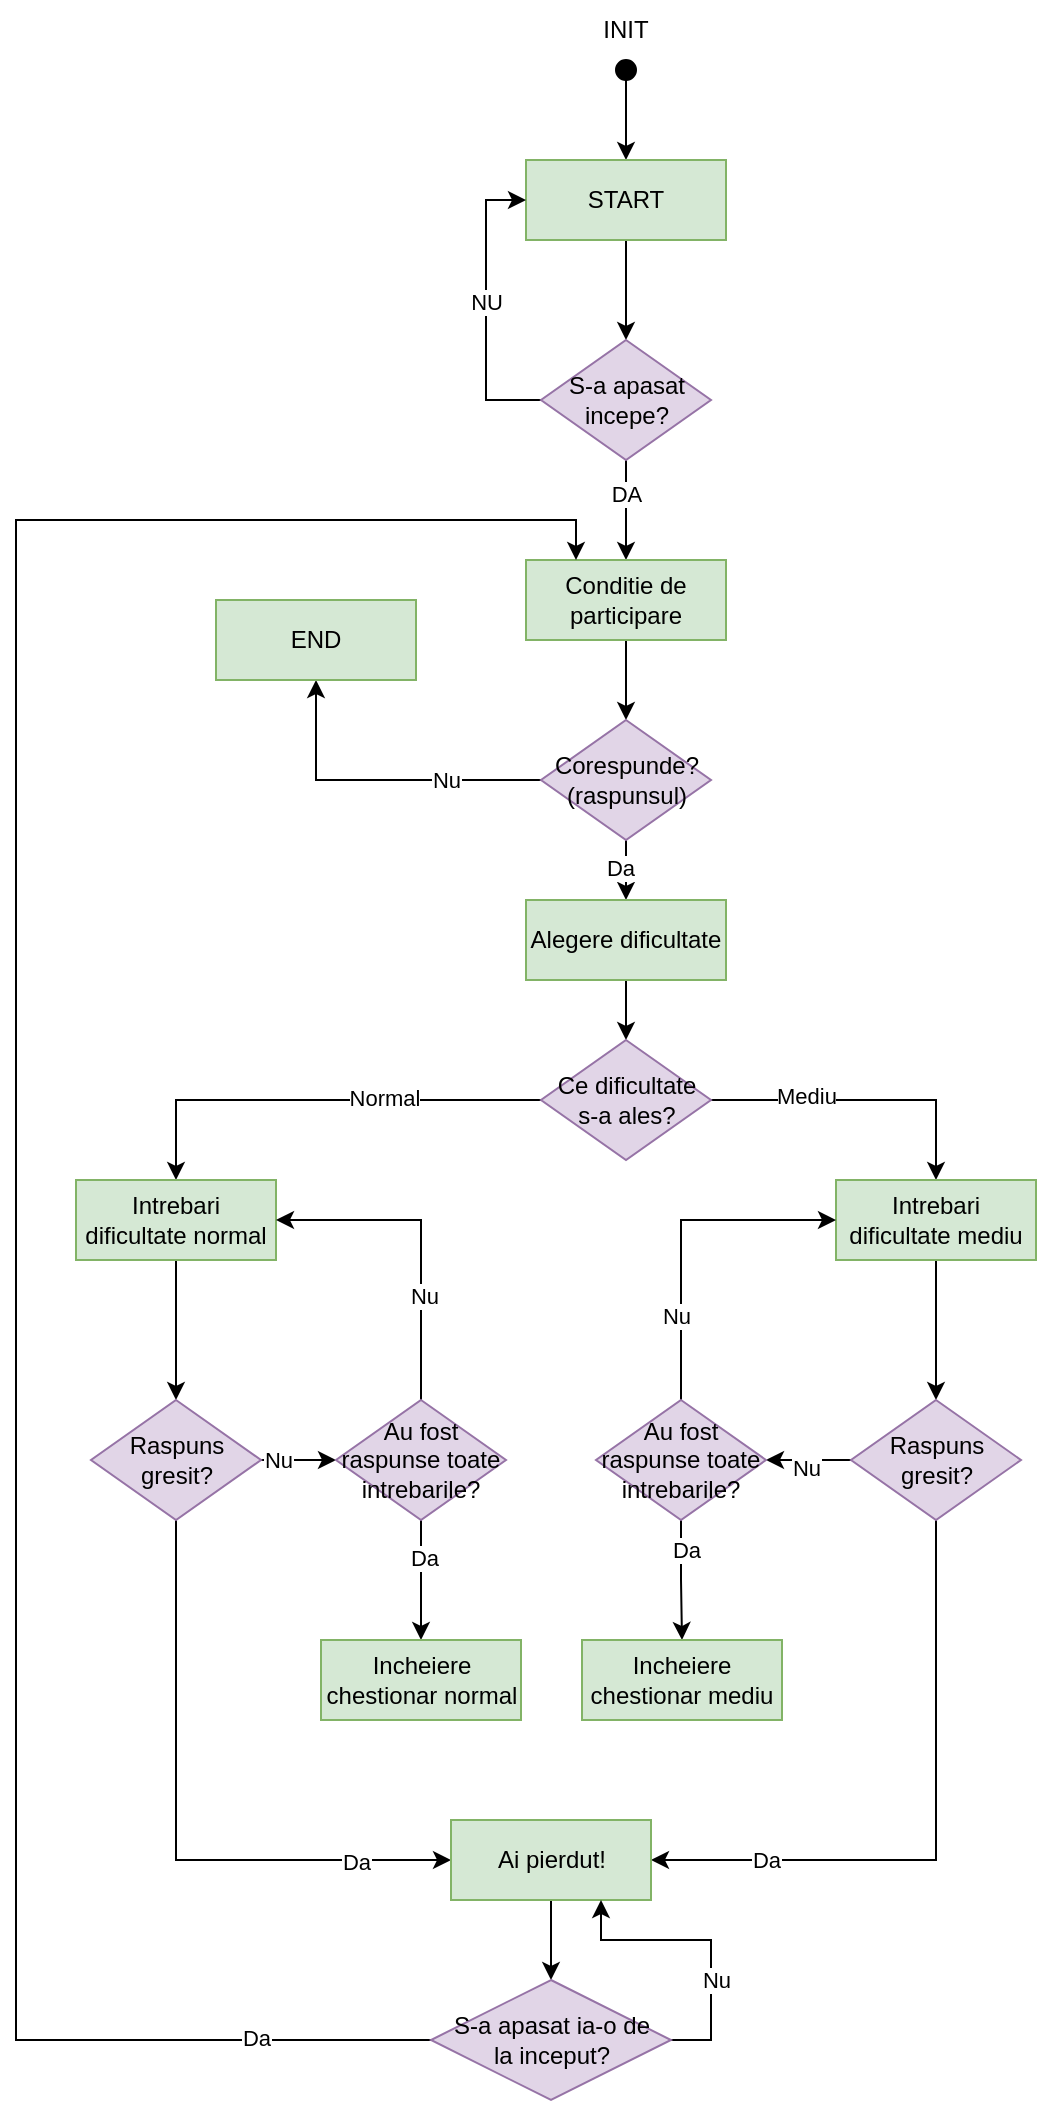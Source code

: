 <mxfile version="24.2.2" type="device">
  <diagram name="Page-1" id="fhh2KBB_lLynm-urGg55">
    <mxGraphModel dx="1750" dy="942" grid="1" gridSize="10" guides="1" tooltips="1" connect="1" arrows="1" fold="1" page="1" pageScale="1" pageWidth="850" pageHeight="1100" math="0" shadow="0">
      <root>
        <mxCell id="0" />
        <mxCell id="1" parent="0" />
        <mxCell id="LGF5OpXkQhXPuimi2ASB-4" value="" style="ellipse;whiteSpace=wrap;html=1;fillColor=#000000;" vertex="1" parent="1">
          <mxGeometry x="370" y="110" width="10" height="10" as="geometry" />
        </mxCell>
        <mxCell id="LGF5OpXkQhXPuimi2ASB-7" value="" style="endArrow=classic;html=1;rounded=0;exitX=0.5;exitY=1;exitDx=0;exitDy=0;entryX=0.5;entryY=0;entryDx=0;entryDy=0;" edge="1" parent="1" source="LGF5OpXkQhXPuimi2ASB-4" target="LGF5OpXkQhXPuimi2ASB-9">
          <mxGeometry width="50" height="50" relative="1" as="geometry">
            <mxPoint x="370" y="200" as="sourcePoint" />
            <mxPoint x="375" y="160" as="targetPoint" />
          </mxGeometry>
        </mxCell>
        <mxCell id="LGF5OpXkQhXPuimi2ASB-8" value="INIT" style="text;html=1;align=center;verticalAlign=middle;whiteSpace=wrap;rounded=0;" vertex="1" parent="1">
          <mxGeometry x="345" y="80" width="60" height="30" as="geometry" />
        </mxCell>
        <mxCell id="LGF5OpXkQhXPuimi2ASB-11" style="edgeStyle=orthogonalEdgeStyle;rounded=0;orthogonalLoop=1;jettySize=auto;html=1;entryX=0.5;entryY=0;entryDx=0;entryDy=0;" edge="1" parent="1" source="LGF5OpXkQhXPuimi2ASB-9" target="LGF5OpXkQhXPuimi2ASB-10">
          <mxGeometry relative="1" as="geometry" />
        </mxCell>
        <mxCell id="LGF5OpXkQhXPuimi2ASB-9" value="START" style="whiteSpace=wrap;html=1;align=center;fillColor=#d5e8d4;strokeColor=#82b366;" vertex="1" parent="1">
          <mxGeometry x="325" y="160" width="100" height="40" as="geometry" />
        </mxCell>
        <mxCell id="LGF5OpXkQhXPuimi2ASB-12" style="edgeStyle=orthogonalEdgeStyle;rounded=0;orthogonalLoop=1;jettySize=auto;html=1;entryX=0;entryY=0.5;entryDx=0;entryDy=0;exitX=0;exitY=0.5;exitDx=0;exitDy=0;" edge="1" parent="1" source="LGF5OpXkQhXPuimi2ASB-10" target="LGF5OpXkQhXPuimi2ASB-9">
          <mxGeometry relative="1" as="geometry" />
        </mxCell>
        <mxCell id="LGF5OpXkQhXPuimi2ASB-13" value="NU" style="edgeLabel;html=1;align=center;verticalAlign=middle;resizable=0;points=[];" vertex="1" connectable="0" parent="LGF5OpXkQhXPuimi2ASB-12">
          <mxGeometry x="0.045" relative="1" as="geometry">
            <mxPoint as="offset" />
          </mxGeometry>
        </mxCell>
        <mxCell id="LGF5OpXkQhXPuimi2ASB-15" style="edgeStyle=orthogonalEdgeStyle;rounded=0;orthogonalLoop=1;jettySize=auto;html=1;entryX=0.5;entryY=0;entryDx=0;entryDy=0;" edge="1" parent="1" source="LGF5OpXkQhXPuimi2ASB-10" target="LGF5OpXkQhXPuimi2ASB-14">
          <mxGeometry relative="1" as="geometry" />
        </mxCell>
        <mxCell id="LGF5OpXkQhXPuimi2ASB-16" value="DA" style="edgeLabel;html=1;align=center;verticalAlign=middle;resizable=0;points=[];" vertex="1" connectable="0" parent="LGF5OpXkQhXPuimi2ASB-15">
          <mxGeometry x="-0.349" y="-1" relative="1" as="geometry">
            <mxPoint x="1" as="offset" />
          </mxGeometry>
        </mxCell>
        <mxCell id="LGF5OpXkQhXPuimi2ASB-10" value="S-a apasat incepe?" style="shape=rhombus;perimeter=rhombusPerimeter;whiteSpace=wrap;html=1;align=center;fillColor=#e1d5e7;strokeColor=#9673a6;" vertex="1" parent="1">
          <mxGeometry x="332.5" y="250" width="85" height="60" as="geometry" />
        </mxCell>
        <mxCell id="LGF5OpXkQhXPuimi2ASB-21" style="edgeStyle=orthogonalEdgeStyle;rounded=0;orthogonalLoop=1;jettySize=auto;html=1;" edge="1" parent="1" source="LGF5OpXkQhXPuimi2ASB-14" target="LGF5OpXkQhXPuimi2ASB-18">
          <mxGeometry relative="1" as="geometry" />
        </mxCell>
        <mxCell id="LGF5OpXkQhXPuimi2ASB-14" value="Conditie de participare" style="whiteSpace=wrap;html=1;align=center;fillColor=#d5e8d4;strokeColor=#82b366;" vertex="1" parent="1">
          <mxGeometry x="325" y="360" width="100" height="40" as="geometry" />
        </mxCell>
        <mxCell id="LGF5OpXkQhXPuimi2ASB-23" style="edgeStyle=orthogonalEdgeStyle;rounded=0;orthogonalLoop=1;jettySize=auto;html=1;exitX=0;exitY=0.5;exitDx=0;exitDy=0;entryX=0.5;entryY=1;entryDx=0;entryDy=0;" edge="1" parent="1" source="LGF5OpXkQhXPuimi2ASB-18" target="LGF5OpXkQhXPuimi2ASB-24">
          <mxGeometry relative="1" as="geometry">
            <mxPoint x="220.483" y="429.988" as="targetPoint" />
          </mxGeometry>
        </mxCell>
        <mxCell id="LGF5OpXkQhXPuimi2ASB-25" value="Nu" style="edgeLabel;html=1;align=center;verticalAlign=middle;resizable=0;points=[];" vertex="1" connectable="0" parent="LGF5OpXkQhXPuimi2ASB-23">
          <mxGeometry x="-0.41" relative="1" as="geometry">
            <mxPoint as="offset" />
          </mxGeometry>
        </mxCell>
        <mxCell id="LGF5OpXkQhXPuimi2ASB-27" style="edgeStyle=orthogonalEdgeStyle;rounded=0;orthogonalLoop=1;jettySize=auto;html=1;entryX=0.5;entryY=0;entryDx=0;entryDy=0;" edge="1" parent="1" source="LGF5OpXkQhXPuimi2ASB-18" target="LGF5OpXkQhXPuimi2ASB-26">
          <mxGeometry relative="1" as="geometry" />
        </mxCell>
        <mxCell id="LGF5OpXkQhXPuimi2ASB-60" value="Da" style="edgeLabel;html=1;align=center;verticalAlign=middle;resizable=0;points=[];" vertex="1" connectable="0" parent="LGF5OpXkQhXPuimi2ASB-27">
          <mxGeometry x="0.391" y="-3" relative="1" as="geometry">
            <mxPoint y="-1" as="offset" />
          </mxGeometry>
        </mxCell>
        <mxCell id="LGF5OpXkQhXPuimi2ASB-18" value="Corespunde? (raspunsul)" style="shape=rhombus;perimeter=rhombusPerimeter;whiteSpace=wrap;html=1;align=center;fillColor=#e1d5e7;strokeColor=#9673a6;" vertex="1" parent="1">
          <mxGeometry x="332.5" y="440" width="85" height="60" as="geometry" />
        </mxCell>
        <mxCell id="LGF5OpXkQhXPuimi2ASB-24" value="END" style="whiteSpace=wrap;html=1;align=center;fillColor=#d5e8d4;strokeColor=#82b366;" vertex="1" parent="1">
          <mxGeometry x="170" y="380" width="100" height="40" as="geometry" />
        </mxCell>
        <mxCell id="LGF5OpXkQhXPuimi2ASB-29" style="edgeStyle=orthogonalEdgeStyle;rounded=0;orthogonalLoop=1;jettySize=auto;html=1;entryX=0.5;entryY=0;entryDx=0;entryDy=0;" edge="1" parent="1" source="LGF5OpXkQhXPuimi2ASB-26" target="LGF5OpXkQhXPuimi2ASB-28">
          <mxGeometry relative="1" as="geometry" />
        </mxCell>
        <mxCell id="LGF5OpXkQhXPuimi2ASB-26" value="Alegere dificultate" style="whiteSpace=wrap;html=1;align=center;fillColor=#d5e8d4;strokeColor=#82b366;" vertex="1" parent="1">
          <mxGeometry x="325" y="530" width="100" height="40" as="geometry" />
        </mxCell>
        <mxCell id="LGF5OpXkQhXPuimi2ASB-31" style="edgeStyle=orthogonalEdgeStyle;rounded=0;orthogonalLoop=1;jettySize=auto;html=1;entryX=0.5;entryY=0;entryDx=0;entryDy=0;" edge="1" parent="1" source="LGF5OpXkQhXPuimi2ASB-28" target="LGF5OpXkQhXPuimi2ASB-30">
          <mxGeometry relative="1" as="geometry" />
        </mxCell>
        <mxCell id="LGF5OpXkQhXPuimi2ASB-35" value="Normal" style="edgeLabel;html=1;align=center;verticalAlign=middle;resizable=0;points=[];" vertex="1" connectable="0" parent="LGF5OpXkQhXPuimi2ASB-31">
          <mxGeometry x="-0.288" y="-1" relative="1" as="geometry">
            <mxPoint as="offset" />
          </mxGeometry>
        </mxCell>
        <mxCell id="LGF5OpXkQhXPuimi2ASB-33" style="edgeStyle=orthogonalEdgeStyle;rounded=0;orthogonalLoop=1;jettySize=auto;html=1;entryX=0.5;entryY=0;entryDx=0;entryDy=0;" edge="1" parent="1" source="LGF5OpXkQhXPuimi2ASB-28" target="LGF5OpXkQhXPuimi2ASB-32">
          <mxGeometry relative="1" as="geometry" />
        </mxCell>
        <mxCell id="LGF5OpXkQhXPuimi2ASB-34" value="Mediu" style="edgeLabel;html=1;align=center;verticalAlign=middle;resizable=0;points=[];" vertex="1" connectable="0" parent="LGF5OpXkQhXPuimi2ASB-33">
          <mxGeometry x="-0.385" y="2" relative="1" as="geometry">
            <mxPoint as="offset" />
          </mxGeometry>
        </mxCell>
        <mxCell id="LGF5OpXkQhXPuimi2ASB-28" value="Ce dificultate&lt;div&gt;s-a ales?&lt;/div&gt;" style="shape=rhombus;perimeter=rhombusPerimeter;whiteSpace=wrap;html=1;align=center;fillColor=#e1d5e7;strokeColor=#9673a6;" vertex="1" parent="1">
          <mxGeometry x="332.5" y="600" width="85" height="60" as="geometry" />
        </mxCell>
        <mxCell id="LGF5OpXkQhXPuimi2ASB-47" style="edgeStyle=orthogonalEdgeStyle;rounded=0;orthogonalLoop=1;jettySize=auto;html=1;entryX=0.5;entryY=0;entryDx=0;entryDy=0;" edge="1" parent="1" source="LGF5OpXkQhXPuimi2ASB-30" target="LGF5OpXkQhXPuimi2ASB-46">
          <mxGeometry relative="1" as="geometry" />
        </mxCell>
        <mxCell id="LGF5OpXkQhXPuimi2ASB-30" value="Intrebari dificultate normal" style="whiteSpace=wrap;html=1;align=center;fillColor=#d5e8d4;strokeColor=#82b366;" vertex="1" parent="1">
          <mxGeometry x="100" y="670" width="100" height="40" as="geometry" />
        </mxCell>
        <mxCell id="LGF5OpXkQhXPuimi2ASB-48" style="edgeStyle=orthogonalEdgeStyle;rounded=0;orthogonalLoop=1;jettySize=auto;html=1;entryX=0.5;entryY=0;entryDx=0;entryDy=0;" edge="1" parent="1" source="LGF5OpXkQhXPuimi2ASB-32" target="LGF5OpXkQhXPuimi2ASB-39">
          <mxGeometry relative="1" as="geometry" />
        </mxCell>
        <mxCell id="LGF5OpXkQhXPuimi2ASB-32" value="Intrebari dificultate mediu" style="whiteSpace=wrap;html=1;align=center;fillColor=#d5e8d4;strokeColor=#82b366;" vertex="1" parent="1">
          <mxGeometry x="480" y="670" width="100" height="40" as="geometry" />
        </mxCell>
        <mxCell id="LGF5OpXkQhXPuimi2ASB-49" style="edgeStyle=orthogonalEdgeStyle;rounded=0;orthogonalLoop=1;jettySize=auto;html=1;exitX=0;exitY=0.5;exitDx=0;exitDy=0;entryX=1;entryY=0.5;entryDx=0;entryDy=0;" edge="1" parent="1" source="LGF5OpXkQhXPuimi2ASB-39" target="LGF5OpXkQhXPuimi2ASB-67">
          <mxGeometry relative="1" as="geometry">
            <mxPoint x="440" y="810" as="targetPoint" />
          </mxGeometry>
        </mxCell>
        <mxCell id="LGF5OpXkQhXPuimi2ASB-52" value="Nu" style="edgeLabel;html=1;align=center;verticalAlign=middle;resizable=0;points=[];" vertex="1" connectable="0" parent="LGF5OpXkQhXPuimi2ASB-49">
          <mxGeometry x="0.076" y="3" relative="1" as="geometry">
            <mxPoint y="1" as="offset" />
          </mxGeometry>
        </mxCell>
        <mxCell id="LGF5OpXkQhXPuimi2ASB-54" style="edgeStyle=orthogonalEdgeStyle;rounded=0;orthogonalLoop=1;jettySize=auto;html=1;entryX=1;entryY=0.5;entryDx=0;entryDy=0;exitX=0.5;exitY=1;exitDx=0;exitDy=0;" edge="1" parent="1" source="LGF5OpXkQhXPuimi2ASB-39" target="LGF5OpXkQhXPuimi2ASB-53">
          <mxGeometry relative="1" as="geometry" />
        </mxCell>
        <mxCell id="LGF5OpXkQhXPuimi2ASB-62" value="Da" style="edgeLabel;html=1;align=center;verticalAlign=middle;resizable=0;points=[];" vertex="1" connectable="0" parent="LGF5OpXkQhXPuimi2ASB-54">
          <mxGeometry x="0.042" y="-4" relative="1" as="geometry">
            <mxPoint x="-81" y="7" as="offset" />
          </mxGeometry>
        </mxCell>
        <mxCell id="LGF5OpXkQhXPuimi2ASB-39" value="Raspuns gresit?" style="shape=rhombus;perimeter=rhombusPerimeter;whiteSpace=wrap;html=1;align=center;fillColor=#e1d5e7;strokeColor=#9673a6;" vertex="1" parent="1">
          <mxGeometry x="487.5" y="780" width="85" height="60" as="geometry" />
        </mxCell>
        <mxCell id="LGF5OpXkQhXPuimi2ASB-50" style="edgeStyle=orthogonalEdgeStyle;rounded=0;orthogonalLoop=1;jettySize=auto;html=1;exitX=1;exitY=0.5;exitDx=0;exitDy=0;entryX=0;entryY=0.5;entryDx=0;entryDy=0;" edge="1" parent="1" source="LGF5OpXkQhXPuimi2ASB-46" target="LGF5OpXkQhXPuimi2ASB-65">
          <mxGeometry relative="1" as="geometry">
            <mxPoint x="270" y="810" as="targetPoint" />
          </mxGeometry>
        </mxCell>
        <mxCell id="LGF5OpXkQhXPuimi2ASB-51" value="Nu" style="edgeLabel;html=1;align=center;verticalAlign=middle;resizable=0;points=[];" vertex="1" connectable="0" parent="LGF5OpXkQhXPuimi2ASB-50">
          <mxGeometry x="0.068" y="2" relative="1" as="geometry">
            <mxPoint x="-12" y="2" as="offset" />
          </mxGeometry>
        </mxCell>
        <mxCell id="LGF5OpXkQhXPuimi2ASB-55" style="edgeStyle=orthogonalEdgeStyle;rounded=0;orthogonalLoop=1;jettySize=auto;html=1;entryX=0;entryY=0.5;entryDx=0;entryDy=0;exitX=0.5;exitY=1;exitDx=0;exitDy=0;" edge="1" parent="1" source="LGF5OpXkQhXPuimi2ASB-46" target="LGF5OpXkQhXPuimi2ASB-53">
          <mxGeometry relative="1" as="geometry" />
        </mxCell>
        <mxCell id="LGF5OpXkQhXPuimi2ASB-61" value="Da" style="edgeLabel;html=1;align=center;verticalAlign=middle;resizable=0;points=[];" vertex="1" connectable="0" parent="LGF5OpXkQhXPuimi2ASB-55">
          <mxGeometry x="-0.081" y="-1" relative="1" as="geometry">
            <mxPoint x="91" y="29" as="offset" />
          </mxGeometry>
        </mxCell>
        <mxCell id="LGF5OpXkQhXPuimi2ASB-46" value="Raspuns gresit?" style="shape=rhombus;perimeter=rhombusPerimeter;whiteSpace=wrap;html=1;align=center;fillColor=#e1d5e7;strokeColor=#9673a6;" vertex="1" parent="1">
          <mxGeometry x="107.5" y="780" width="85" height="60" as="geometry" />
        </mxCell>
        <mxCell id="LGF5OpXkQhXPuimi2ASB-57" style="edgeStyle=orthogonalEdgeStyle;rounded=0;orthogonalLoop=1;jettySize=auto;html=1;" edge="1" parent="1" source="LGF5OpXkQhXPuimi2ASB-53" target="LGF5OpXkQhXPuimi2ASB-56">
          <mxGeometry relative="1" as="geometry" />
        </mxCell>
        <mxCell id="LGF5OpXkQhXPuimi2ASB-53" value="Ai pierdut!" style="whiteSpace=wrap;html=1;align=center;fillColor=#d5e8d4;strokeColor=#82b366;" vertex="1" parent="1">
          <mxGeometry x="287.5" y="990" width="100" height="40" as="geometry" />
        </mxCell>
        <mxCell id="LGF5OpXkQhXPuimi2ASB-58" style="edgeStyle=orthogonalEdgeStyle;rounded=0;orthogonalLoop=1;jettySize=auto;html=1;entryX=0.25;entryY=0;entryDx=0;entryDy=0;exitX=0;exitY=0.5;exitDx=0;exitDy=0;" edge="1" parent="1" source="LGF5OpXkQhXPuimi2ASB-56" target="LGF5OpXkQhXPuimi2ASB-14">
          <mxGeometry relative="1" as="geometry">
            <Array as="points">
              <mxPoint x="70" y="1100" />
              <mxPoint x="70" y="340" />
              <mxPoint x="350" y="340" />
            </Array>
          </mxGeometry>
        </mxCell>
        <mxCell id="LGF5OpXkQhXPuimi2ASB-59" value="Da" style="edgeLabel;html=1;align=center;verticalAlign=middle;resizable=0;points=[];" vertex="1" connectable="0" parent="LGF5OpXkQhXPuimi2ASB-58">
          <mxGeometry x="-0.862" y="-1" relative="1" as="geometry">
            <mxPoint as="offset" />
          </mxGeometry>
        </mxCell>
        <mxCell id="LGF5OpXkQhXPuimi2ASB-63" style="edgeStyle=orthogonalEdgeStyle;rounded=0;orthogonalLoop=1;jettySize=auto;html=1;entryX=0.75;entryY=1;entryDx=0;entryDy=0;exitX=1;exitY=0.5;exitDx=0;exitDy=0;" edge="1" parent="1" source="LGF5OpXkQhXPuimi2ASB-56" target="LGF5OpXkQhXPuimi2ASB-53">
          <mxGeometry relative="1" as="geometry" />
        </mxCell>
        <mxCell id="LGF5OpXkQhXPuimi2ASB-64" value="Nu" style="edgeLabel;html=1;align=center;verticalAlign=middle;resizable=0;points=[];" vertex="1" connectable="0" parent="LGF5OpXkQhXPuimi2ASB-63">
          <mxGeometry x="-0.294" y="-2" relative="1" as="geometry">
            <mxPoint y="1" as="offset" />
          </mxGeometry>
        </mxCell>
        <mxCell id="LGF5OpXkQhXPuimi2ASB-56" value="S-a apasat ia-o de&lt;div&gt;la inceput?&lt;/div&gt;" style="shape=rhombus;perimeter=rhombusPerimeter;whiteSpace=wrap;html=1;align=center;fillColor=#e1d5e7;strokeColor=#9673a6;" vertex="1" parent="1">
          <mxGeometry x="277.5" y="1070" width="120" height="60" as="geometry" />
        </mxCell>
        <mxCell id="LGF5OpXkQhXPuimi2ASB-70" style="edgeStyle=orthogonalEdgeStyle;rounded=0;orthogonalLoop=1;jettySize=auto;html=1;entryX=1;entryY=0.5;entryDx=0;entryDy=0;exitX=0.5;exitY=0;exitDx=0;exitDy=0;" edge="1" parent="1" source="LGF5OpXkQhXPuimi2ASB-65" target="LGF5OpXkQhXPuimi2ASB-30">
          <mxGeometry relative="1" as="geometry" />
        </mxCell>
        <mxCell id="LGF5OpXkQhXPuimi2ASB-71" value="Nu" style="edgeLabel;html=1;align=center;verticalAlign=middle;resizable=0;points=[];" vertex="1" connectable="0" parent="LGF5OpXkQhXPuimi2ASB-70">
          <mxGeometry x="-0.353" y="-1" relative="1" as="geometry">
            <mxPoint as="offset" />
          </mxGeometry>
        </mxCell>
        <mxCell id="LGF5OpXkQhXPuimi2ASB-75" style="edgeStyle=orthogonalEdgeStyle;rounded=0;orthogonalLoop=1;jettySize=auto;html=1;entryX=0.5;entryY=0;entryDx=0;entryDy=0;" edge="1" parent="1" source="LGF5OpXkQhXPuimi2ASB-65" target="LGF5OpXkQhXPuimi2ASB-72">
          <mxGeometry relative="1" as="geometry" />
        </mxCell>
        <mxCell id="LGF5OpXkQhXPuimi2ASB-77" value="Da" style="edgeLabel;html=1;align=center;verticalAlign=middle;resizable=0;points=[];" vertex="1" connectable="0" parent="LGF5OpXkQhXPuimi2ASB-75">
          <mxGeometry x="-0.387" y="1" relative="1" as="geometry">
            <mxPoint as="offset" />
          </mxGeometry>
        </mxCell>
        <mxCell id="LGF5OpXkQhXPuimi2ASB-65" value="Au fost raspunse toate intrebarile?" style="shape=rhombus;perimeter=rhombusPerimeter;whiteSpace=wrap;html=1;align=center;fillColor=#e1d5e7;strokeColor=#9673a6;" vertex="1" parent="1">
          <mxGeometry x="230" y="780" width="85" height="60" as="geometry" />
        </mxCell>
        <mxCell id="LGF5OpXkQhXPuimi2ASB-68" style="edgeStyle=orthogonalEdgeStyle;rounded=0;orthogonalLoop=1;jettySize=auto;html=1;entryX=0;entryY=0.5;entryDx=0;entryDy=0;" edge="1" parent="1" source="LGF5OpXkQhXPuimi2ASB-67" target="LGF5OpXkQhXPuimi2ASB-32">
          <mxGeometry relative="1" as="geometry">
            <Array as="points">
              <mxPoint x="403" y="690" />
            </Array>
          </mxGeometry>
        </mxCell>
        <mxCell id="LGF5OpXkQhXPuimi2ASB-69" value="Nu" style="edgeLabel;html=1;align=center;verticalAlign=middle;resizable=0;points=[];" vertex="1" connectable="0" parent="LGF5OpXkQhXPuimi2ASB-68">
          <mxGeometry x="-0.491" y="3" relative="1" as="geometry">
            <mxPoint as="offset" />
          </mxGeometry>
        </mxCell>
        <mxCell id="LGF5OpXkQhXPuimi2ASB-74" style="edgeStyle=orthogonalEdgeStyle;rounded=0;orthogonalLoop=1;jettySize=auto;html=1;entryX=0.5;entryY=0;entryDx=0;entryDy=0;" edge="1" parent="1" source="LGF5OpXkQhXPuimi2ASB-67" target="LGF5OpXkQhXPuimi2ASB-73">
          <mxGeometry relative="1" as="geometry" />
        </mxCell>
        <mxCell id="LGF5OpXkQhXPuimi2ASB-76" value="Da" style="edgeLabel;html=1;align=center;verticalAlign=middle;resizable=0;points=[];" vertex="1" connectable="0" parent="LGF5OpXkQhXPuimi2ASB-74">
          <mxGeometry x="-0.524" y="2" relative="1" as="geometry">
            <mxPoint as="offset" />
          </mxGeometry>
        </mxCell>
        <mxCell id="LGF5OpXkQhXPuimi2ASB-67" value="Au fost raspunse toate intrebarile?" style="shape=rhombus;perimeter=rhombusPerimeter;whiteSpace=wrap;html=1;align=center;fillColor=#e1d5e7;strokeColor=#9673a6;" vertex="1" parent="1">
          <mxGeometry x="360" y="780" width="85" height="60" as="geometry" />
        </mxCell>
        <mxCell id="LGF5OpXkQhXPuimi2ASB-72" value="Incheiere chestionar normal" style="whiteSpace=wrap;html=1;align=center;fillColor=#d5e8d4;strokeColor=#82b366;" vertex="1" parent="1">
          <mxGeometry x="222.5" y="900" width="100" height="40" as="geometry" />
        </mxCell>
        <mxCell id="LGF5OpXkQhXPuimi2ASB-73" value="Incheiere chestionar mediu" style="whiteSpace=wrap;html=1;align=center;fillColor=#d5e8d4;strokeColor=#82b366;" vertex="1" parent="1">
          <mxGeometry x="353" y="900" width="100" height="40" as="geometry" />
        </mxCell>
      </root>
    </mxGraphModel>
  </diagram>
</mxfile>
